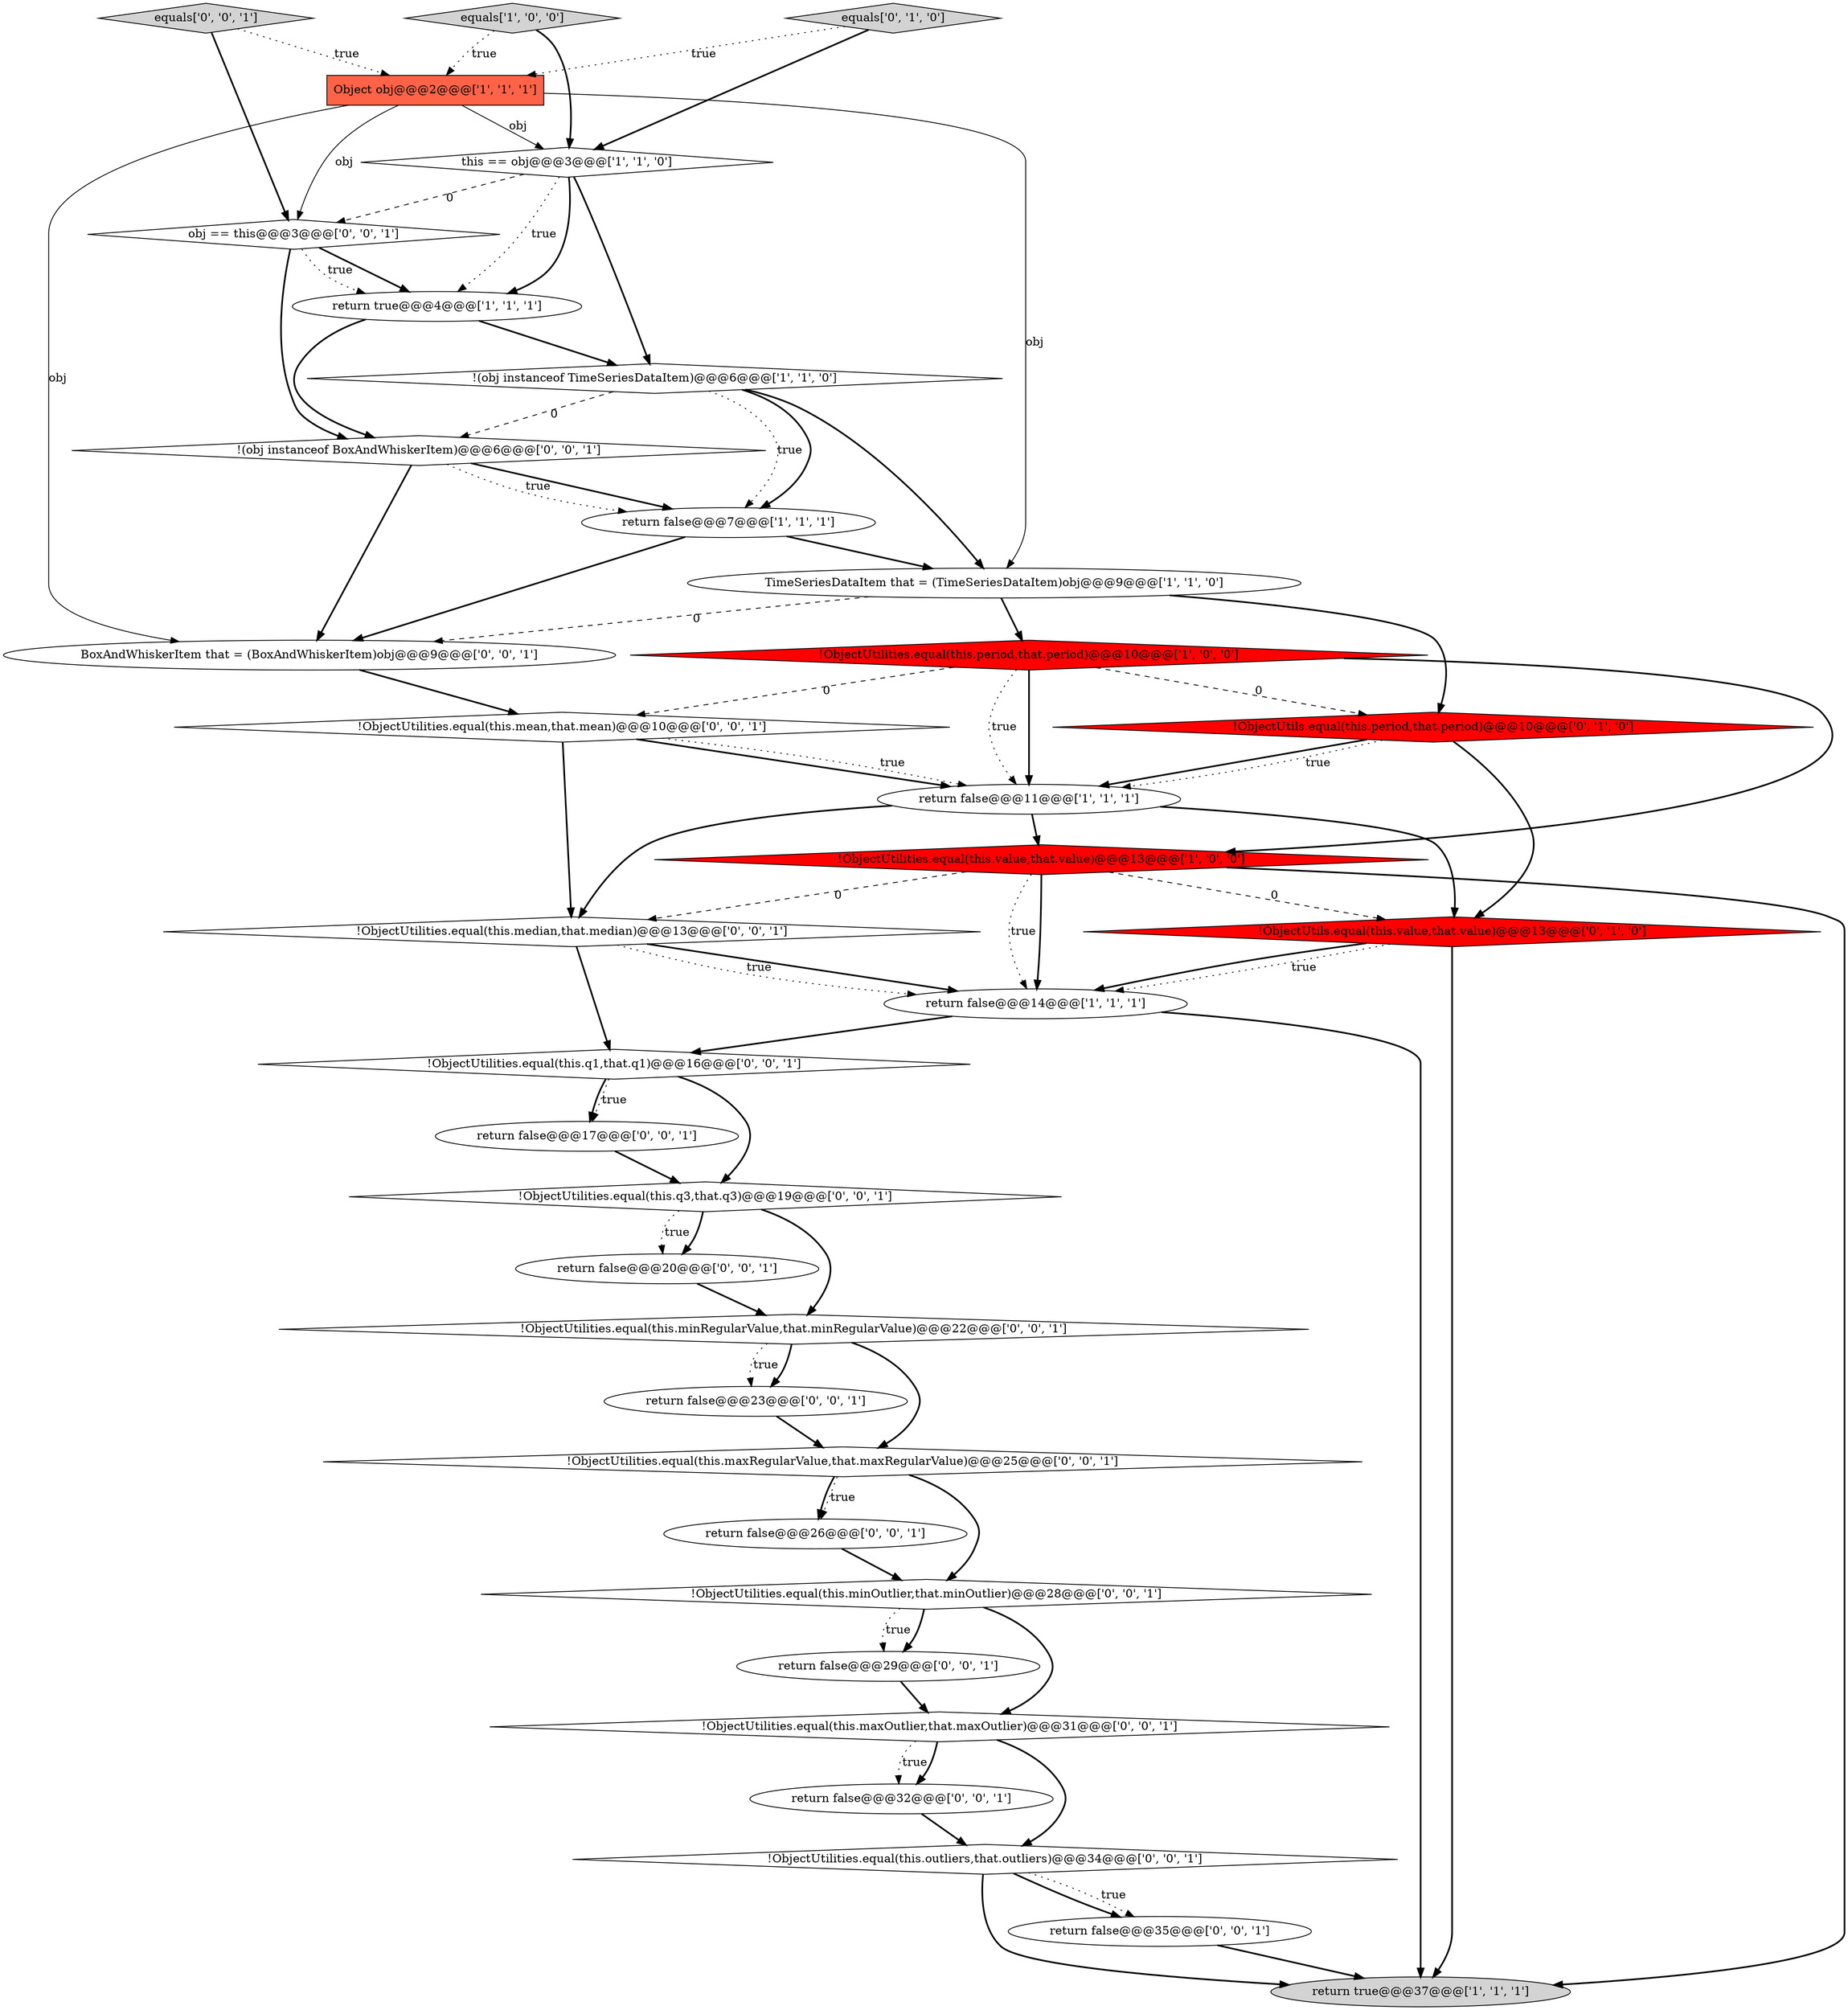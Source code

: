 digraph {
11 [style = filled, label = "equals['1', '0', '0']", fillcolor = lightgray, shape = diamond image = "AAA0AAABBB1BBB"];
17 [style = filled, label = "!ObjectUtilities.equal(this.q3,that.q3)@@@19@@@['0', '0', '1']", fillcolor = white, shape = diamond image = "AAA0AAABBB3BBB"];
0 [style = filled, label = "return false@@@7@@@['1', '1', '1']", fillcolor = white, shape = ellipse image = "AAA0AAABBB1BBB"];
6 [style = filled, label = "return true@@@4@@@['1', '1', '1']", fillcolor = white, shape = ellipse image = "AAA0AAABBB1BBB"];
29 [style = filled, label = "return false@@@26@@@['0', '0', '1']", fillcolor = white, shape = ellipse image = "AAA0AAABBB3BBB"];
24 [style = filled, label = "!ObjectUtilities.equal(this.median,that.median)@@@13@@@['0', '0', '1']", fillcolor = white, shape = diamond image = "AAA0AAABBB3BBB"];
15 [style = filled, label = "obj == this@@@3@@@['0', '0', '1']", fillcolor = white, shape = diamond image = "AAA0AAABBB3BBB"];
20 [style = filled, label = "!ObjectUtilities.equal(this.minRegularValue,that.minRegularValue)@@@22@@@['0', '0', '1']", fillcolor = white, shape = diamond image = "AAA0AAABBB3BBB"];
31 [style = filled, label = "!ObjectUtilities.equal(this.mean,that.mean)@@@10@@@['0', '0', '1']", fillcolor = white, shape = diamond image = "AAA0AAABBB3BBB"];
26 [style = filled, label = "return false@@@23@@@['0', '0', '1']", fillcolor = white, shape = ellipse image = "AAA0AAABBB3BBB"];
5 [style = filled, label = "!ObjectUtilities.equal(this.period,that.period)@@@10@@@['1', '0', '0']", fillcolor = red, shape = diamond image = "AAA1AAABBB1BBB"];
1 [style = filled, label = "return false@@@11@@@['1', '1', '1']", fillcolor = white, shape = ellipse image = "AAA0AAABBB1BBB"];
34 [style = filled, label = "BoxAndWhiskerItem that = (BoxAndWhiskerItem)obj@@@9@@@['0', '0', '1']", fillcolor = white, shape = ellipse image = "AAA0AAABBB3BBB"];
33 [style = filled, label = "return false@@@32@@@['0', '0', '1']", fillcolor = white, shape = ellipse image = "AAA0AAABBB3BBB"];
7 [style = filled, label = "Object obj@@@2@@@['1', '1', '1']", fillcolor = tomato, shape = box image = "AAA0AAABBB1BBB"];
32 [style = filled, label = "!ObjectUtilities.equal(this.maxOutlier,that.maxOutlier)@@@31@@@['0', '0', '1']", fillcolor = white, shape = diamond image = "AAA0AAABBB3BBB"];
14 [style = filled, label = "equals['0', '1', '0']", fillcolor = lightgray, shape = diamond image = "AAA0AAABBB2BBB"];
12 [style = filled, label = "!ObjectUtils.equal(this.value,that.value)@@@13@@@['0', '1', '0']", fillcolor = red, shape = diamond image = "AAA1AAABBB2BBB"];
21 [style = filled, label = "!ObjectUtilities.equal(this.minOutlier,that.minOutlier)@@@28@@@['0', '0', '1']", fillcolor = white, shape = diamond image = "AAA0AAABBB3BBB"];
8 [style = filled, label = "this == obj@@@3@@@['1', '1', '0']", fillcolor = white, shape = diamond image = "AAA0AAABBB1BBB"];
2 [style = filled, label = "!ObjectUtilities.equal(this.value,that.value)@@@13@@@['1', '0', '0']", fillcolor = red, shape = diamond image = "AAA1AAABBB1BBB"];
3 [style = filled, label = "return true@@@37@@@['1', '1', '1']", fillcolor = lightgray, shape = ellipse image = "AAA0AAABBB1BBB"];
28 [style = filled, label = "equals['0', '0', '1']", fillcolor = lightgray, shape = diamond image = "AAA0AAABBB3BBB"];
9 [style = filled, label = "return false@@@14@@@['1', '1', '1']", fillcolor = white, shape = ellipse image = "AAA0AAABBB1BBB"];
22 [style = filled, label = "!(obj instanceof BoxAndWhiskerItem)@@@6@@@['0', '0', '1']", fillcolor = white, shape = diamond image = "AAA0AAABBB3BBB"];
16 [style = filled, label = "return false@@@20@@@['0', '0', '1']", fillcolor = white, shape = ellipse image = "AAA0AAABBB3BBB"];
4 [style = filled, label = "!(obj instanceof TimeSeriesDataItem)@@@6@@@['1', '1', '0']", fillcolor = white, shape = diamond image = "AAA0AAABBB1BBB"];
10 [style = filled, label = "TimeSeriesDataItem that = (TimeSeriesDataItem)obj@@@9@@@['1', '1', '0']", fillcolor = white, shape = ellipse image = "AAA0AAABBB1BBB"];
23 [style = filled, label = "!ObjectUtilities.equal(this.q1,that.q1)@@@16@@@['0', '0', '1']", fillcolor = white, shape = diamond image = "AAA0AAABBB3BBB"];
19 [style = filled, label = "return false@@@29@@@['0', '0', '1']", fillcolor = white, shape = ellipse image = "AAA0AAABBB3BBB"];
25 [style = filled, label = "return false@@@35@@@['0', '0', '1']", fillcolor = white, shape = ellipse image = "AAA0AAABBB3BBB"];
27 [style = filled, label = "!ObjectUtilities.equal(this.outliers,that.outliers)@@@34@@@['0', '0', '1']", fillcolor = white, shape = diamond image = "AAA0AAABBB3BBB"];
13 [style = filled, label = "!ObjectUtils.equal(this.period,that.period)@@@10@@@['0', '1', '0']", fillcolor = red, shape = diamond image = "AAA1AAABBB2BBB"];
30 [style = filled, label = "!ObjectUtilities.equal(this.maxRegularValue,that.maxRegularValue)@@@25@@@['0', '0', '1']", fillcolor = white, shape = diamond image = "AAA0AAABBB3BBB"];
18 [style = filled, label = "return false@@@17@@@['0', '0', '1']", fillcolor = white, shape = ellipse image = "AAA0AAABBB3BBB"];
6->22 [style = bold, label=""];
10->34 [style = dashed, label="0"];
20->26 [style = bold, label=""];
5->1 [style = dotted, label="true"];
8->6 [style = bold, label=""];
31->1 [style = bold, label=""];
12->9 [style = bold, label=""];
7->15 [style = solid, label="obj"];
30->29 [style = bold, label=""];
13->1 [style = bold, label=""];
2->12 [style = dashed, label="0"];
22->0 [style = bold, label=""];
23->18 [style = dotted, label="true"];
14->7 [style = dotted, label="true"];
28->7 [style = dotted, label="true"];
1->12 [style = bold, label=""];
23->17 [style = bold, label=""];
8->4 [style = bold, label=""];
27->25 [style = bold, label=""];
17->16 [style = bold, label=""];
17->20 [style = bold, label=""];
11->7 [style = dotted, label="true"];
27->25 [style = dotted, label="true"];
21->19 [style = bold, label=""];
22->0 [style = dotted, label="true"];
20->26 [style = dotted, label="true"];
4->0 [style = dotted, label="true"];
25->3 [style = bold, label=""];
34->31 [style = bold, label=""];
4->22 [style = dashed, label="0"];
2->9 [style = bold, label=""];
33->27 [style = bold, label=""];
4->0 [style = bold, label=""];
17->16 [style = dotted, label="true"];
0->34 [style = bold, label=""];
30->29 [style = dotted, label="true"];
6->4 [style = bold, label=""];
5->1 [style = bold, label=""];
7->8 [style = solid, label="obj"];
13->12 [style = bold, label=""];
7->34 [style = solid, label="obj"];
7->10 [style = solid, label="obj"];
11->8 [style = bold, label=""];
14->8 [style = bold, label=""];
2->24 [style = dashed, label="0"];
16->20 [style = bold, label=""];
5->13 [style = dashed, label="0"];
4->10 [style = bold, label=""];
31->24 [style = bold, label=""];
2->3 [style = bold, label=""];
32->27 [style = bold, label=""];
29->21 [style = bold, label=""];
32->33 [style = dotted, label="true"];
32->33 [style = bold, label=""];
15->22 [style = bold, label=""];
30->21 [style = bold, label=""];
19->32 [style = bold, label=""];
8->6 [style = dotted, label="true"];
2->9 [style = dotted, label="true"];
10->5 [style = bold, label=""];
10->13 [style = bold, label=""];
31->1 [style = dotted, label="true"];
5->31 [style = dashed, label="0"];
9->3 [style = bold, label=""];
1->2 [style = bold, label=""];
12->3 [style = bold, label=""];
23->18 [style = bold, label=""];
24->9 [style = bold, label=""];
24->23 [style = bold, label=""];
28->15 [style = bold, label=""];
8->15 [style = dashed, label="0"];
27->3 [style = bold, label=""];
24->9 [style = dotted, label="true"];
18->17 [style = bold, label=""];
15->6 [style = bold, label=""];
26->30 [style = bold, label=""];
9->23 [style = bold, label=""];
13->1 [style = dotted, label="true"];
5->2 [style = bold, label=""];
0->10 [style = bold, label=""];
1->24 [style = bold, label=""];
15->6 [style = dotted, label="true"];
21->19 [style = dotted, label="true"];
22->34 [style = bold, label=""];
21->32 [style = bold, label=""];
20->30 [style = bold, label=""];
12->9 [style = dotted, label="true"];
}
